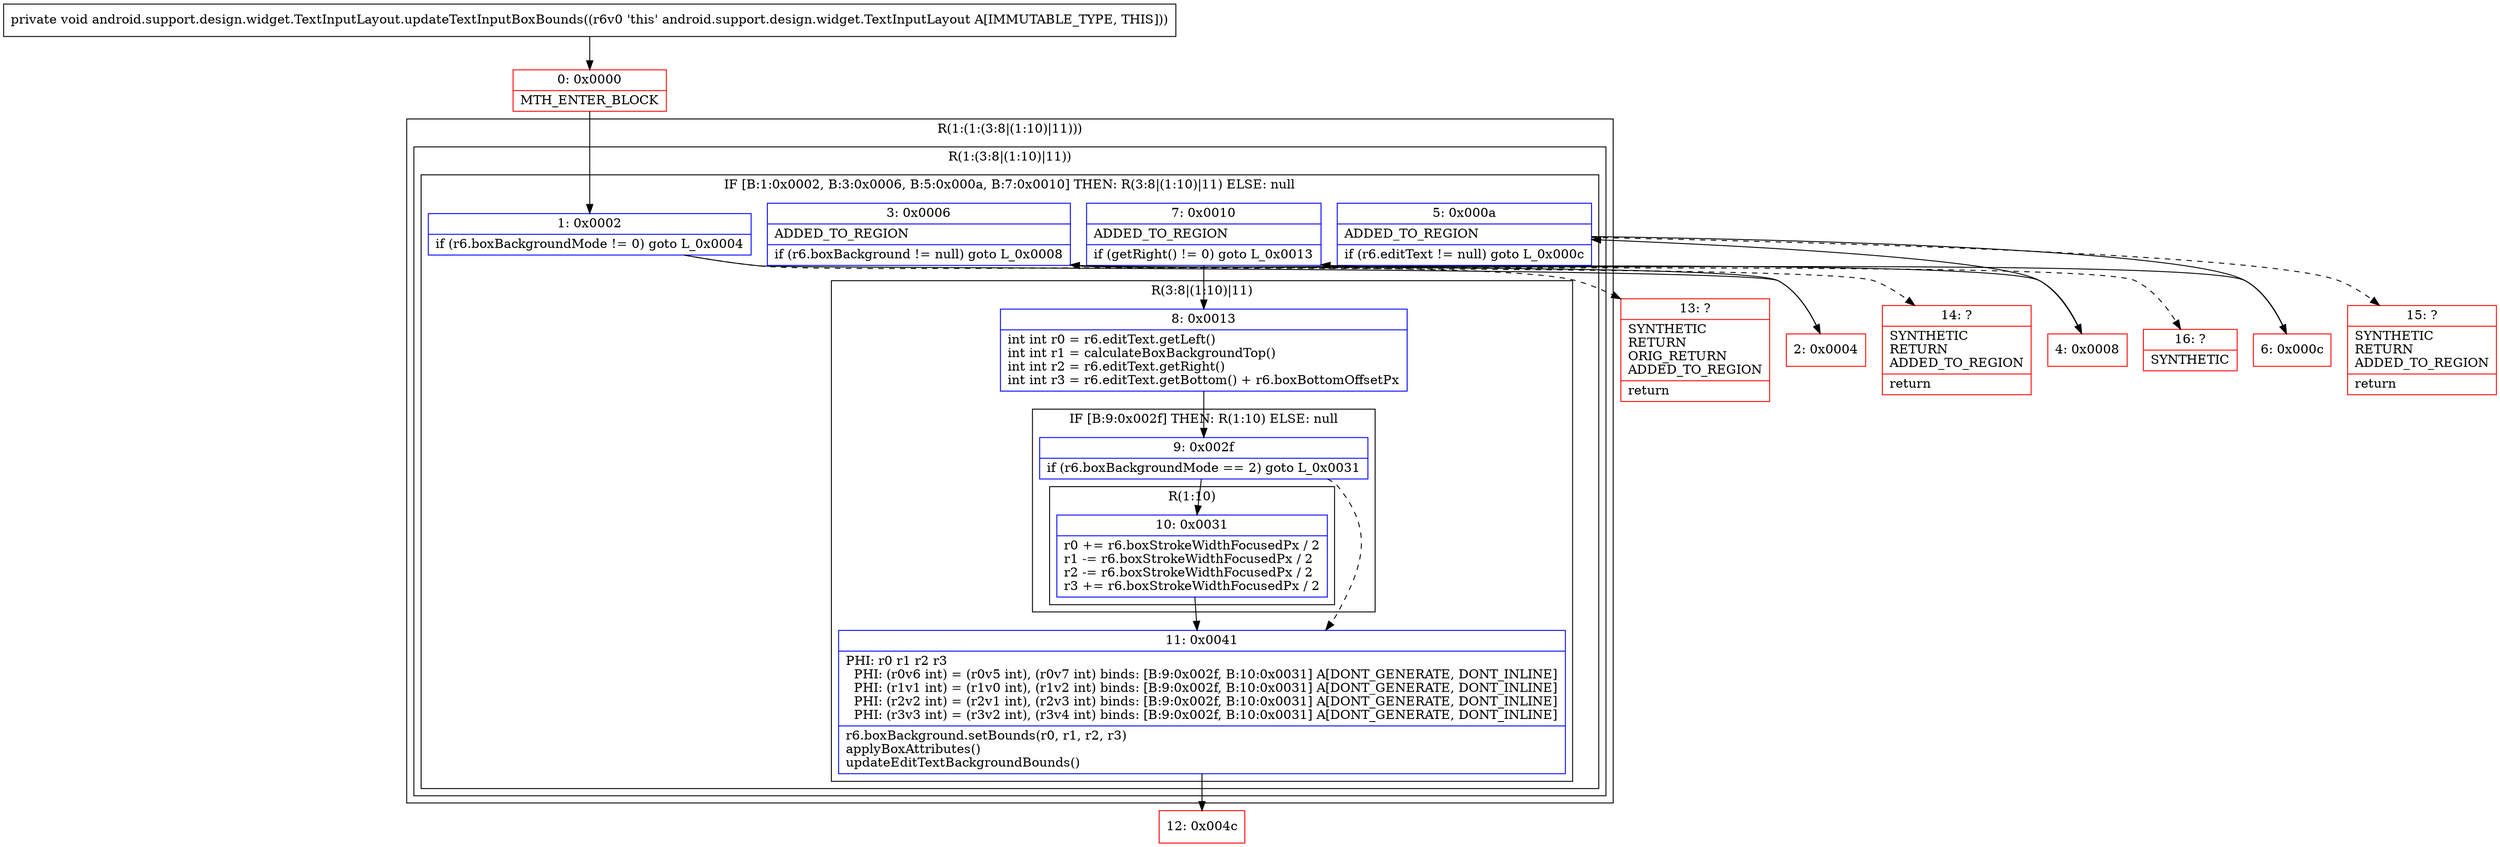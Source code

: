 digraph "CFG forandroid.support.design.widget.TextInputLayout.updateTextInputBoxBounds()V" {
subgraph cluster_Region_2004159107 {
label = "R(1:(1:(3:8|(1:10)|11)))";
node [shape=record,color=blue];
subgraph cluster_Region_221226873 {
label = "R(1:(3:8|(1:10)|11))";
node [shape=record,color=blue];
subgraph cluster_IfRegion_1625428656 {
label = "IF [B:1:0x0002, B:3:0x0006, B:5:0x000a, B:7:0x0010] THEN: R(3:8|(1:10)|11) ELSE: null";
node [shape=record,color=blue];
Node_1 [shape=record,label="{1\:\ 0x0002|if (r6.boxBackgroundMode != 0) goto L_0x0004\l}"];
Node_3 [shape=record,label="{3\:\ 0x0006|ADDED_TO_REGION\l|if (r6.boxBackground != null) goto L_0x0008\l}"];
Node_5 [shape=record,label="{5\:\ 0x000a|ADDED_TO_REGION\l|if (r6.editText != null) goto L_0x000c\l}"];
Node_7 [shape=record,label="{7\:\ 0x0010|ADDED_TO_REGION\l|if (getRight() != 0) goto L_0x0013\l}"];
subgraph cluster_Region_1550260558 {
label = "R(3:8|(1:10)|11)";
node [shape=record,color=blue];
Node_8 [shape=record,label="{8\:\ 0x0013|int int r0 = r6.editText.getLeft()\lint int r1 = calculateBoxBackgroundTop()\lint int r2 = r6.editText.getRight()\lint int r3 = r6.editText.getBottom() + r6.boxBottomOffsetPx\l}"];
subgraph cluster_IfRegion_1491223117 {
label = "IF [B:9:0x002f] THEN: R(1:10) ELSE: null";
node [shape=record,color=blue];
Node_9 [shape=record,label="{9\:\ 0x002f|if (r6.boxBackgroundMode == 2) goto L_0x0031\l}"];
subgraph cluster_Region_1520476514 {
label = "R(1:10)";
node [shape=record,color=blue];
Node_10 [shape=record,label="{10\:\ 0x0031|r0 += r6.boxStrokeWidthFocusedPx \/ 2\lr1 \-= r6.boxStrokeWidthFocusedPx \/ 2\lr2 \-= r6.boxStrokeWidthFocusedPx \/ 2\lr3 += r6.boxStrokeWidthFocusedPx \/ 2\l}"];
}
}
Node_11 [shape=record,label="{11\:\ 0x0041|PHI: r0 r1 r2 r3 \l  PHI: (r0v6 int) = (r0v5 int), (r0v7 int) binds: [B:9:0x002f, B:10:0x0031] A[DONT_GENERATE, DONT_INLINE]\l  PHI: (r1v1 int) = (r1v0 int), (r1v2 int) binds: [B:9:0x002f, B:10:0x0031] A[DONT_GENERATE, DONT_INLINE]\l  PHI: (r2v2 int) = (r2v1 int), (r2v3 int) binds: [B:9:0x002f, B:10:0x0031] A[DONT_GENERATE, DONT_INLINE]\l  PHI: (r3v3 int) = (r3v2 int), (r3v4 int) binds: [B:9:0x002f, B:10:0x0031] A[DONT_GENERATE, DONT_INLINE]\l|r6.boxBackground.setBounds(r0, r1, r2, r3)\lapplyBoxAttributes()\lupdateEditTextBackgroundBounds()\l}"];
}
}
}
}
Node_0 [shape=record,color=red,label="{0\:\ 0x0000|MTH_ENTER_BLOCK\l}"];
Node_2 [shape=record,color=red,label="{2\:\ 0x0004}"];
Node_4 [shape=record,color=red,label="{4\:\ 0x0008}"];
Node_6 [shape=record,color=red,label="{6\:\ 0x000c}"];
Node_12 [shape=record,color=red,label="{12\:\ 0x004c}"];
Node_13 [shape=record,color=red,label="{13\:\ ?|SYNTHETIC\lRETURN\lORIG_RETURN\lADDED_TO_REGION\l|return\l}"];
Node_14 [shape=record,color=red,label="{14\:\ ?|SYNTHETIC\lRETURN\lADDED_TO_REGION\l|return\l}"];
Node_15 [shape=record,color=red,label="{15\:\ ?|SYNTHETIC\lRETURN\lADDED_TO_REGION\l|return\l}"];
Node_16 [shape=record,color=red,label="{16\:\ ?|SYNTHETIC\l}"];
MethodNode[shape=record,label="{private void android.support.design.widget.TextInputLayout.updateTextInputBoxBounds((r6v0 'this' android.support.design.widget.TextInputLayout A[IMMUTABLE_TYPE, THIS])) }"];
MethodNode -> Node_0;
Node_1 -> Node_2;
Node_1 -> Node_13[style=dashed];
Node_3 -> Node_4;
Node_3 -> Node_14[style=dashed];
Node_5 -> Node_6;
Node_5 -> Node_15[style=dashed];
Node_7 -> Node_8;
Node_7 -> Node_16[style=dashed];
Node_8 -> Node_9;
Node_9 -> Node_10;
Node_9 -> Node_11[style=dashed];
Node_10 -> Node_11;
Node_11 -> Node_12;
Node_0 -> Node_1;
Node_2 -> Node_3;
Node_4 -> Node_5;
Node_6 -> Node_7;
}

